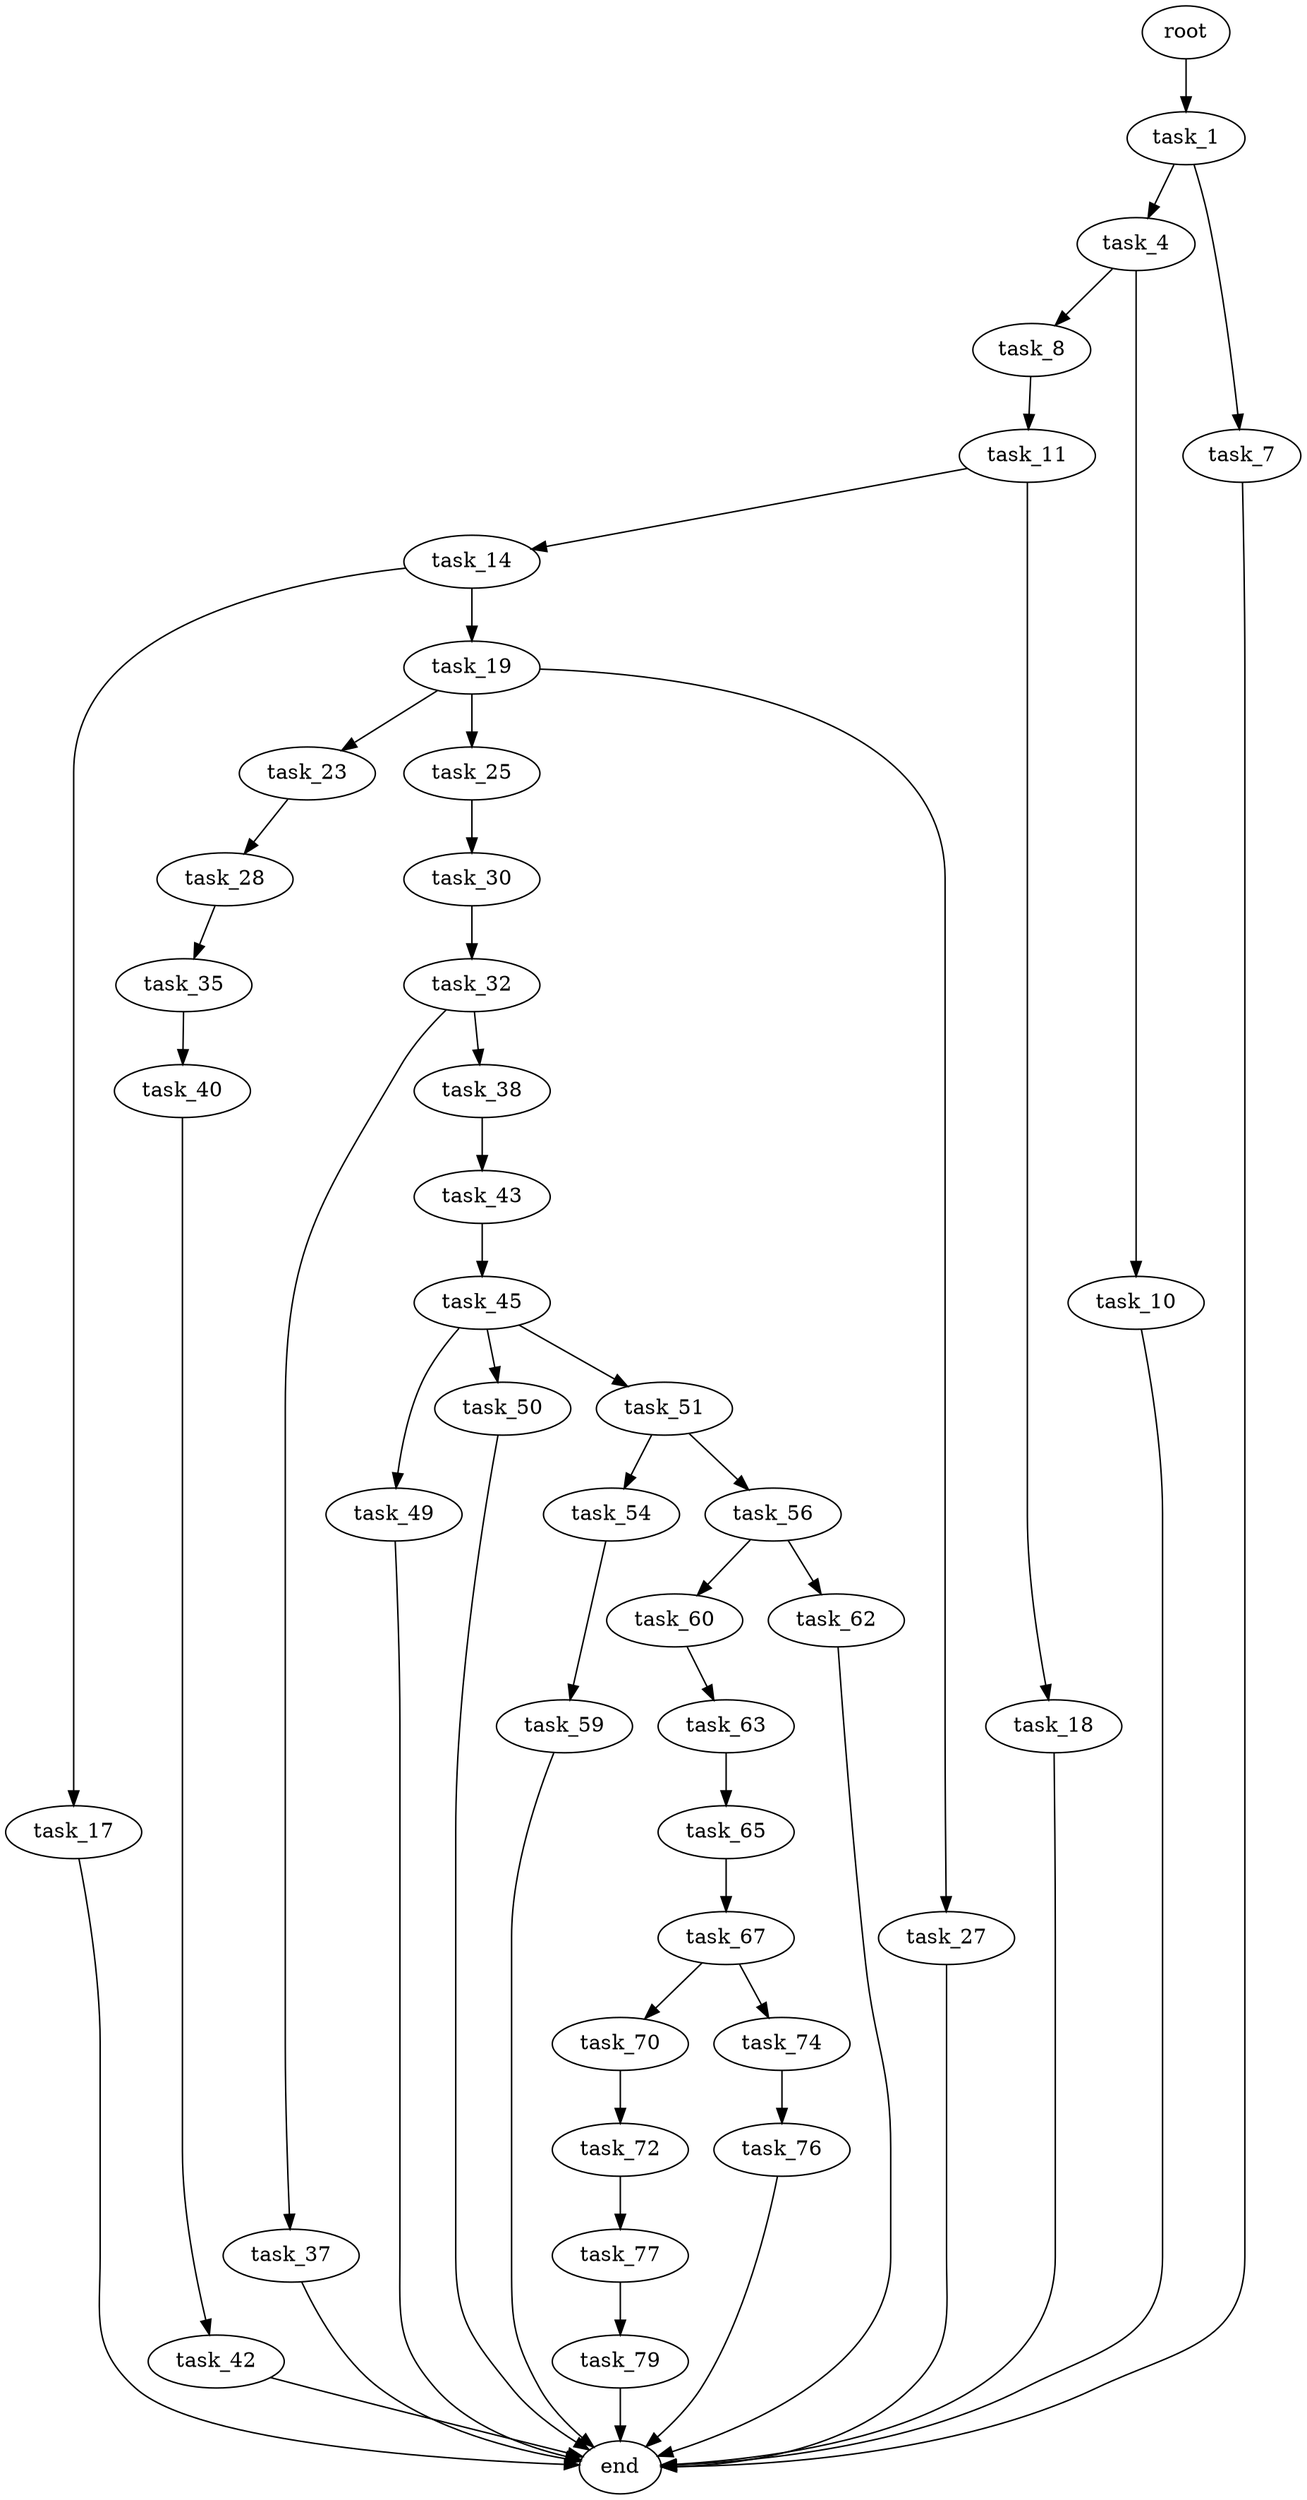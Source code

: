 digraph G {
  root [size="0.000000"];
  task_1 [size="142311101308.000000"];
  task_4 [size="34467103350.000000"];
  task_7 [size="3486559556.000000"];
  task_8 [size="68719476736.000000"];
  task_10 [size="1073741824000.000000"];
  end [size="0.000000"];
  task_11 [size="549755813888.000000"];
  task_14 [size="25637255110.000000"];
  task_18 [size="7535159574.000000"];
  task_17 [size="201606963570.000000"];
  task_19 [size="14945888794.000000"];
  task_23 [size="782757789696.000000"];
  task_25 [size="28991029248.000000"];
  task_27 [size="111636626999.000000"];
  task_28 [size="10643666558.000000"];
  task_30 [size="756045127090.000000"];
  task_35 [size="72328279101.000000"];
  task_32 [size="45900270661.000000"];
  task_37 [size="782757789696.000000"];
  task_38 [size="1073741824000.000000"];
  task_40 [size="14570137350.000000"];
  task_43 [size="12731883906.000000"];
  task_42 [size="1674229310.000000"];
  task_45 [size="28991029248.000000"];
  task_49 [size="134217728000.000000"];
  task_50 [size="782757789696.000000"];
  task_51 [size="74297136861.000000"];
  task_54 [size="18584982182.000000"];
  task_56 [size="28991029248.000000"];
  task_59 [size="546115734049.000000"];
  task_60 [size="635941154099.000000"];
  task_62 [size="231928233984.000000"];
  task_63 [size="28247542502.000000"];
  task_65 [size="368293445632.000000"];
  task_67 [size="368293445632.000000"];
  task_70 [size="22288224623.000000"];
  task_74 [size="35606378669.000000"];
  task_72 [size="24681504838.000000"];
  task_77 [size="19526630512.000000"];
  task_76 [size="28991029248.000000"];
  task_79 [size="11665023444.000000"];

  root -> task_1 [size="1.000000"];
  task_1 -> task_4 [size="301989888.000000"];
  task_1 -> task_7 [size="301989888.000000"];
  task_4 -> task_8 [size="838860800.000000"];
  task_4 -> task_10 [size="838860800.000000"];
  task_7 -> end [size="1.000000"];
  task_8 -> task_11 [size="134217728.000000"];
  task_10 -> end [size="1.000000"];
  task_11 -> task_14 [size="536870912.000000"];
  task_11 -> task_18 [size="536870912.000000"];
  task_14 -> task_17 [size="679477248.000000"];
  task_14 -> task_19 [size="679477248.000000"];
  task_18 -> end [size="1.000000"];
  task_17 -> end [size="1.000000"];
  task_19 -> task_23 [size="536870912.000000"];
  task_19 -> task_25 [size="536870912.000000"];
  task_19 -> task_27 [size="536870912.000000"];
  task_23 -> task_28 [size="679477248.000000"];
  task_25 -> task_30 [size="75497472.000000"];
  task_27 -> end [size="1.000000"];
  task_28 -> task_35 [size="209715200.000000"];
  task_30 -> task_32 [size="679477248.000000"];
  task_35 -> task_40 [size="209715200.000000"];
  task_32 -> task_37 [size="209715200.000000"];
  task_32 -> task_38 [size="209715200.000000"];
  task_37 -> end [size="1.000000"];
  task_38 -> task_43 [size="838860800.000000"];
  task_40 -> task_42 [size="75497472.000000"];
  task_43 -> task_45 [size="209715200.000000"];
  task_42 -> end [size="1.000000"];
  task_45 -> task_49 [size="75497472.000000"];
  task_45 -> task_50 [size="75497472.000000"];
  task_45 -> task_51 [size="75497472.000000"];
  task_49 -> end [size="1.000000"];
  task_50 -> end [size="1.000000"];
  task_51 -> task_54 [size="209715200.000000"];
  task_51 -> task_56 [size="209715200.000000"];
  task_54 -> task_59 [size="536870912.000000"];
  task_56 -> task_60 [size="75497472.000000"];
  task_56 -> task_62 [size="75497472.000000"];
  task_59 -> end [size="1.000000"];
  task_60 -> task_63 [size="679477248.000000"];
  task_62 -> end [size="1.000000"];
  task_63 -> task_65 [size="536870912.000000"];
  task_65 -> task_67 [size="411041792.000000"];
  task_67 -> task_70 [size="411041792.000000"];
  task_67 -> task_74 [size="411041792.000000"];
  task_70 -> task_72 [size="75497472.000000"];
  task_74 -> task_76 [size="679477248.000000"];
  task_72 -> task_77 [size="536870912.000000"];
  task_77 -> task_79 [size="536870912.000000"];
  task_76 -> end [size="1.000000"];
  task_79 -> end [size="1.000000"];
}
